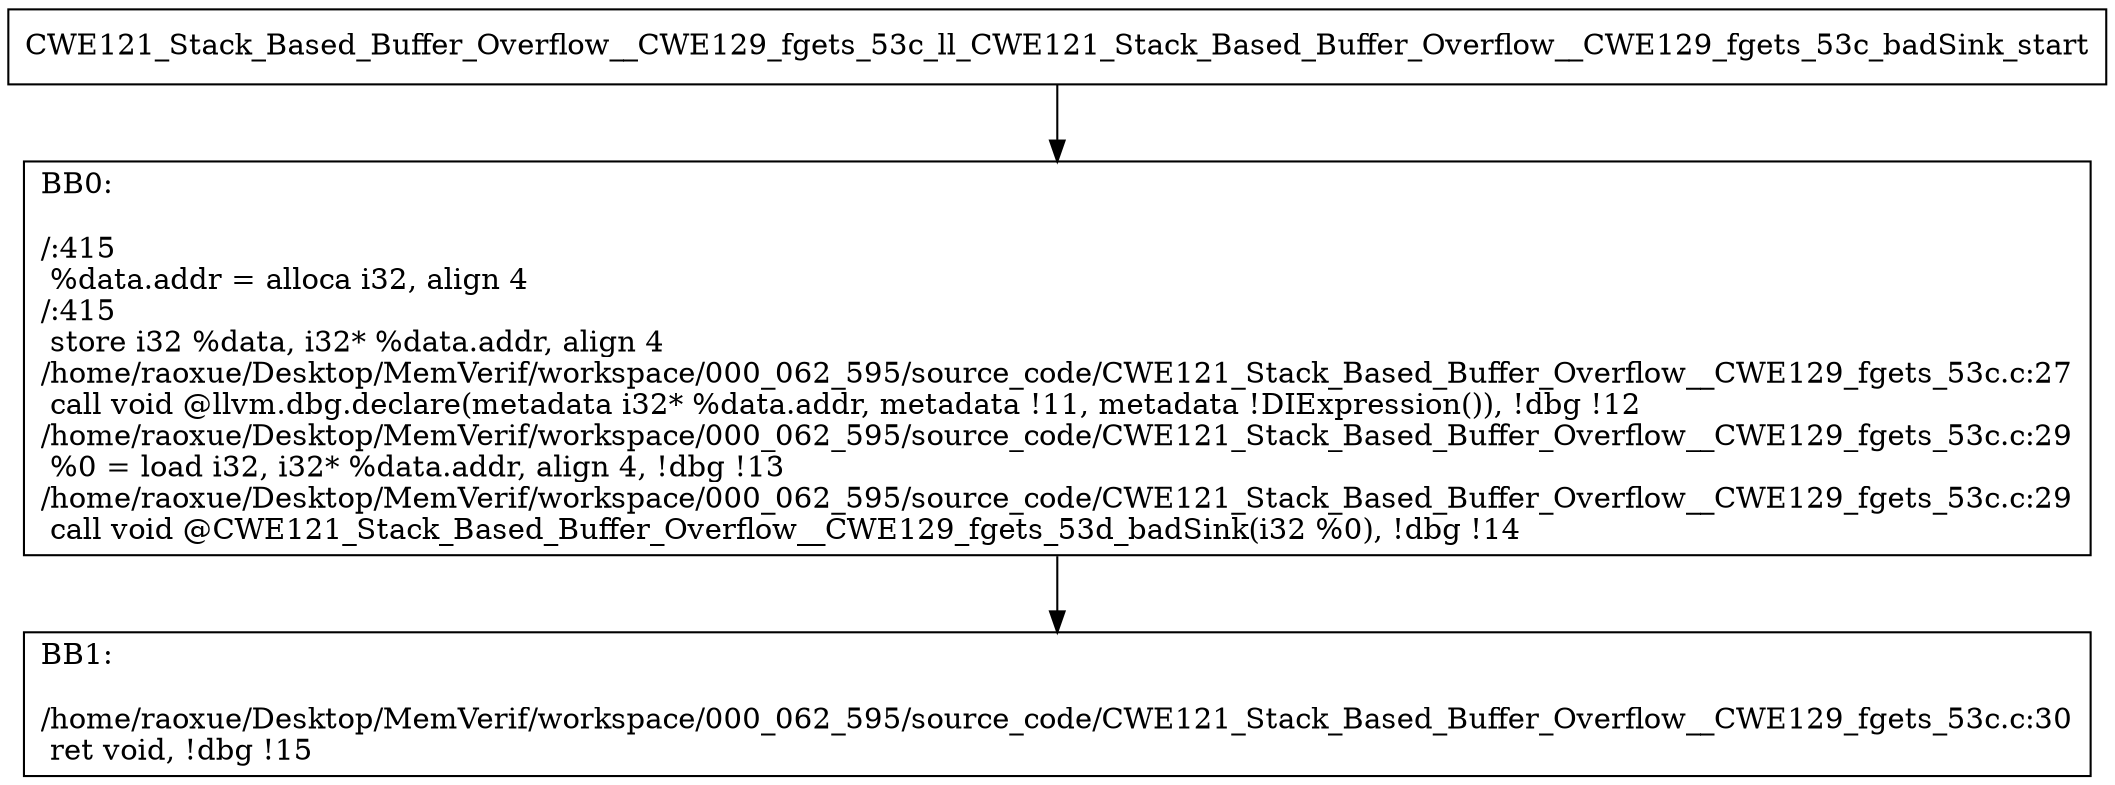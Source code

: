 digraph "CFG for'CWE121_Stack_Based_Buffer_Overflow__CWE129_fgets_53c_ll_CWE121_Stack_Based_Buffer_Overflow__CWE129_fgets_53c_badSink' function" {
	BBCWE121_Stack_Based_Buffer_Overflow__CWE129_fgets_53c_ll_CWE121_Stack_Based_Buffer_Overflow__CWE129_fgets_53c_badSink_start[shape=record,label="{CWE121_Stack_Based_Buffer_Overflow__CWE129_fgets_53c_ll_CWE121_Stack_Based_Buffer_Overflow__CWE129_fgets_53c_badSink_start}"];
	BBCWE121_Stack_Based_Buffer_Overflow__CWE129_fgets_53c_ll_CWE121_Stack_Based_Buffer_Overflow__CWE129_fgets_53c_badSink_start-> CWE121_Stack_Based_Buffer_Overflow__CWE129_fgets_53c_ll_CWE121_Stack_Based_Buffer_Overflow__CWE129_fgets_53c_badSinkBB0;
	CWE121_Stack_Based_Buffer_Overflow__CWE129_fgets_53c_ll_CWE121_Stack_Based_Buffer_Overflow__CWE129_fgets_53c_badSinkBB0 [shape=record, label="{BB0:\l\l/:415\l
  %data.addr = alloca i32, align 4\l
/:415\l
  store i32 %data, i32* %data.addr, align 4\l
/home/raoxue/Desktop/MemVerif/workspace/000_062_595/source_code/CWE121_Stack_Based_Buffer_Overflow__CWE129_fgets_53c.c:27\l
  call void @llvm.dbg.declare(metadata i32* %data.addr, metadata !11, metadata !DIExpression()), !dbg !12\l
/home/raoxue/Desktop/MemVerif/workspace/000_062_595/source_code/CWE121_Stack_Based_Buffer_Overflow__CWE129_fgets_53c.c:29\l
  %0 = load i32, i32* %data.addr, align 4, !dbg !13\l
/home/raoxue/Desktop/MemVerif/workspace/000_062_595/source_code/CWE121_Stack_Based_Buffer_Overflow__CWE129_fgets_53c.c:29\l
  call void @CWE121_Stack_Based_Buffer_Overflow__CWE129_fgets_53d_badSink(i32 %0), !dbg !14\l
}"];
	CWE121_Stack_Based_Buffer_Overflow__CWE129_fgets_53c_ll_CWE121_Stack_Based_Buffer_Overflow__CWE129_fgets_53c_badSinkBB0-> CWE121_Stack_Based_Buffer_Overflow__CWE129_fgets_53c_ll_CWE121_Stack_Based_Buffer_Overflow__CWE129_fgets_53c_badSinkBB1;
	CWE121_Stack_Based_Buffer_Overflow__CWE129_fgets_53c_ll_CWE121_Stack_Based_Buffer_Overflow__CWE129_fgets_53c_badSinkBB1 [shape=record, label="{BB1:\l\l/home/raoxue/Desktop/MemVerif/workspace/000_062_595/source_code/CWE121_Stack_Based_Buffer_Overflow__CWE129_fgets_53c.c:30\l
  ret void, !dbg !15\l
}"];
}
